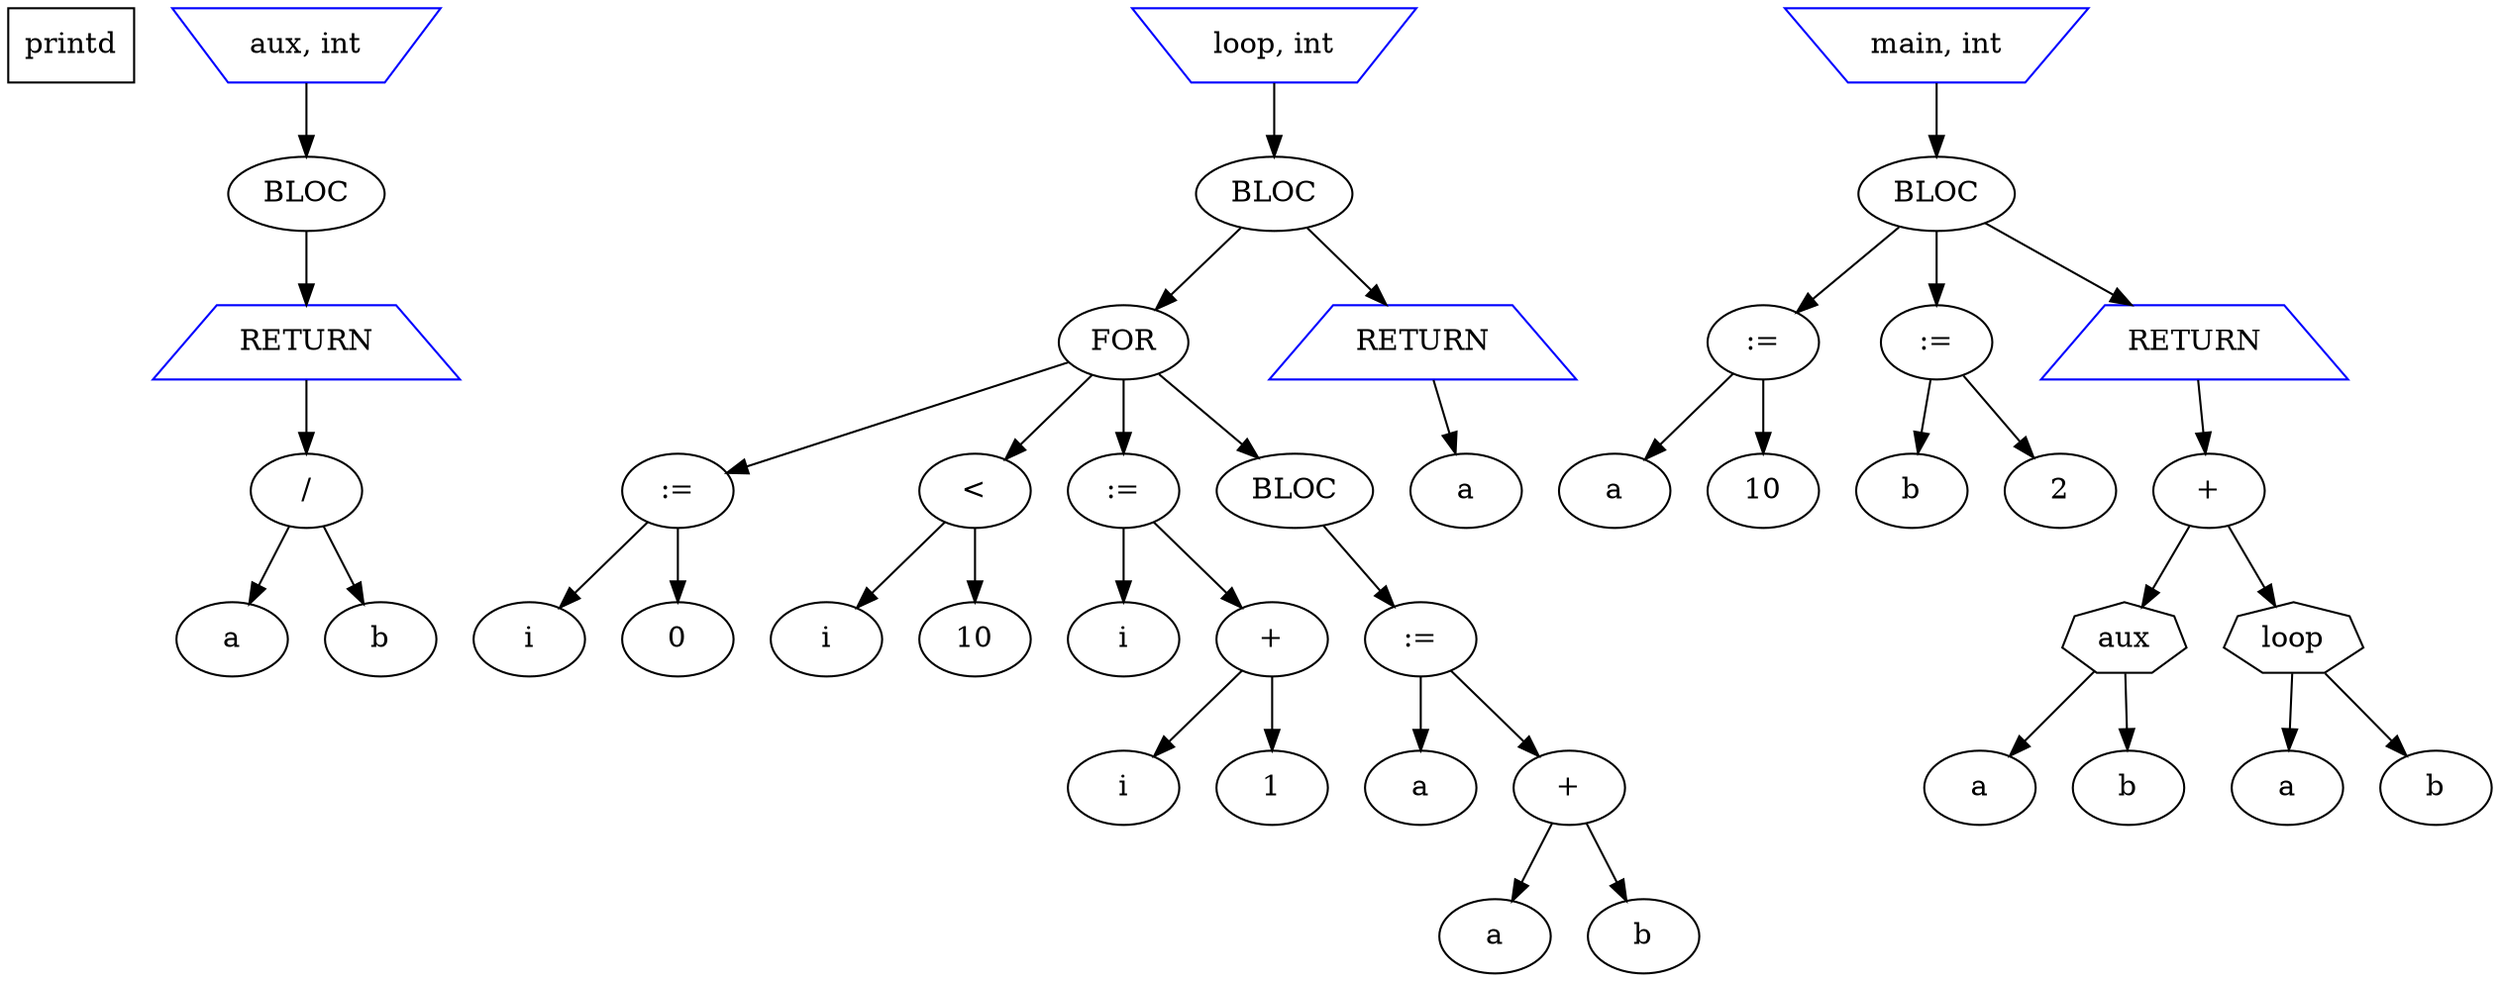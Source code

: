 digraph Programme {

node_printd_1 [label="printd" shape=polygon];


node_aux_6 [label="aux, int" shape=invtrapezium color=blue];
node_bloc_7 [shape=ellipse label="BLOC"];
node_aux_6 -> node_bloc_7

node_return_node_expr_4_5 [shape=trapezium label="RETURN" color=blue];

node_expr_4 [shape=ellipse label="/"];

node_var_a_2 [shape=ellipse label="a"];
node_expr_4 -> node_var_a_2

node_var_b_3 [shape=ellipse label="b"];
node_expr_4 -> node_var_b_3
node_return_node_expr_4_5 -> node_expr_4

node_bloc_7 -> node_return_node_expr_4_5


node_loop_26 [label="loop, int" shape=invtrapezium color=blue];
node_bloc_27 [shape=ellipse label="BLOC"];
node_loop_26 -> node_bloc_27

node_for_node_affect_node_var_i_8_node_0_9_9_node_comp_11_node_affect_node_var_i_12_node_expr_14_15_23 [shape=ellipse label="FOR"];

node_affect_node_var_i_8_node_0_9_9 [label=":=" shape=ellipse];

node_var_i_8 [shape=ellipse label="i"];
node_affect_node_var_i_8_node_0_9_9 -> node_var_i_8

node_0_9 [shape=ellipse label="0"];
node_affect_node_var_i_8_node_0_9_9 -> node_0_9
node_for_node_affect_node_var_i_8_node_0_9_9_node_comp_11_node_affect_node_var_i_12_node_expr_14_15_23 -> node_affect_node_var_i_8_node_0_9_9

node_comp_11 [shape=ellipse label="<"];

node_var_i_10 [shape=ellipse label="i"];
node_comp_11 -> node_var_i_10;

node_10_11 [shape=ellipse label="10"];
node_comp_11 -> node_10_11;
node_for_node_affect_node_var_i_8_node_0_9_9_node_comp_11_node_affect_node_var_i_12_node_expr_14_15_23 -> node_comp_11

node_affect_node_var_i_12_node_expr_14_15 [label=":=" shape=ellipse];

node_var_i_12 [shape=ellipse label="i"];
node_affect_node_var_i_12_node_expr_14_15 -> node_var_i_12

node_expr_14 [shape=ellipse label="+"];

node_var_i_13 [shape=ellipse label="i"];
node_expr_14 -> node_var_i_13

node_1_14 [shape=ellipse label="1"];
node_expr_14 -> node_1_14
node_affect_node_var_i_12_node_expr_14_15 -> node_expr_14
node_for_node_affect_node_var_i_8_node_0_9_9_node_comp_11_node_affect_node_var_i_12_node_expr_14_15_23 -> node_affect_node_var_i_12_node_expr_14_15

node_bloc_21 [shape=ellipse label="BLOC"];

node_affect_node_var_a_16_node_expr_19_20 [label=":=" shape=ellipse];

node_var_a_16 [shape=ellipse label="a"];
node_affect_node_var_a_16_node_expr_19_20 -> node_var_a_16

node_expr_19 [shape=ellipse label="+"];

node_var_a_17 [shape=ellipse label="a"];
node_expr_19 -> node_var_a_17

node_var_b_18 [shape=ellipse label="b"];
node_expr_19 -> node_var_b_18
node_affect_node_var_a_16_node_expr_19_20 -> node_expr_19
node_bloc_21 -> node_affect_node_var_a_16_node_expr_19_20
node_for_node_affect_node_var_i_8_node_0_9_9_node_comp_11_node_affect_node_var_i_12_node_expr_14_15_23 -> node_bloc_21

node_bloc_27 -> node_for_node_affect_node_var_i_8_node_0_9_9_node_comp_11_node_affect_node_var_i_12_node_expr_14_15_23

node_return_node_var_a_24_25 [shape=trapezium label="RETURN" color=blue];

node_var_a_24 [shape=ellipse label="a"];
node_return_node_var_a_24_25 -> node_var_a_24

node_bloc_27 -> node_return_node_var_a_24_25


node_main_41 [label="main, int" shape=invtrapezium color=blue];
node_bloc_42 [shape=ellipse label="BLOC"];
node_main_41 -> node_bloc_42

node_affect_node_var_a_29_node_10_30_30 [label=":=" shape=ellipse];

node_var_a_29 [shape=ellipse label="a"];
node_affect_node_var_a_29_node_10_30_30 -> node_var_a_29

node_10_30 [shape=ellipse label="10"];
node_affect_node_var_a_29_node_10_30_30 -> node_10_30

node_bloc_42 -> node_affect_node_var_a_29_node_10_30_30

node_affect_node_var_b_31_node_2_32_32 [label=":=" shape=ellipse];

node_var_b_31 [shape=ellipse label="b"];
node_affect_node_var_b_31_node_2_32_32 -> node_var_b_31

node_2_32 [shape=ellipse label="2"];
node_affect_node_var_b_31_node_2_32_32 -> node_2_32

node_bloc_42 -> node_affect_node_var_b_31_node_2_32_32

node_return_node_expr_39_40 [shape=trapezium label="RETURN" color=blue];

node_expr_39 [shape=ellipse label="+"];

node_appel_aux_35 [shape=septagon label="aux"];

node_var_a_33 [shape=ellipse label="a"];
node_appel_aux_35 -> node_var_a_33

node_var_b_34 [shape=ellipse label="b"];
node_appel_aux_35 -> node_var_b_34
node_expr_39 -> node_appel_aux_35

node_appel_loop_38 [shape=septagon label="loop"];

node_var_a_36 [shape=ellipse label="a"];
node_appel_loop_38 -> node_var_a_36

node_var_b_37 [shape=ellipse label="b"];
node_appel_loop_38 -> node_var_b_37
node_expr_39 -> node_appel_loop_38
node_return_node_expr_39_40 -> node_expr_39

node_bloc_42 -> node_return_node_expr_39_40

}